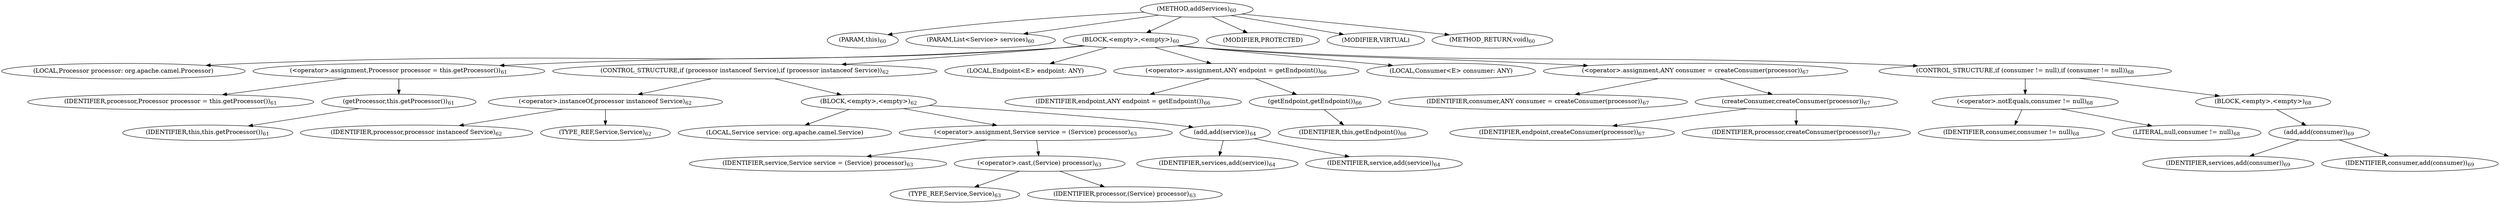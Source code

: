 digraph "addServices" {  
"72" [label = <(METHOD,addServices)<SUB>60</SUB>> ]
"11" [label = <(PARAM,this)<SUB>60</SUB>> ]
"73" [label = <(PARAM,List&lt;Service&gt; services)<SUB>60</SUB>> ]
"74" [label = <(BLOCK,&lt;empty&gt;,&lt;empty&gt;)<SUB>60</SUB>> ]
"75" [label = <(LOCAL,Processor processor: org.apache.camel.Processor)> ]
"76" [label = <(&lt;operator&gt;.assignment,Processor processor = this.getProcessor())<SUB>61</SUB>> ]
"77" [label = <(IDENTIFIER,processor,Processor processor = this.getProcessor())<SUB>61</SUB>> ]
"78" [label = <(getProcessor,this.getProcessor())<SUB>61</SUB>> ]
"10" [label = <(IDENTIFIER,this,this.getProcessor())<SUB>61</SUB>> ]
"79" [label = <(CONTROL_STRUCTURE,if (processor instanceof Service),if (processor instanceof Service))<SUB>62</SUB>> ]
"80" [label = <(&lt;operator&gt;.instanceOf,processor instanceof Service)<SUB>62</SUB>> ]
"81" [label = <(IDENTIFIER,processor,processor instanceof Service)<SUB>62</SUB>> ]
"82" [label = <(TYPE_REF,Service,Service)<SUB>62</SUB>> ]
"83" [label = <(BLOCK,&lt;empty&gt;,&lt;empty&gt;)<SUB>62</SUB>> ]
"84" [label = <(LOCAL,Service service: org.apache.camel.Service)> ]
"85" [label = <(&lt;operator&gt;.assignment,Service service = (Service) processor)<SUB>63</SUB>> ]
"86" [label = <(IDENTIFIER,service,Service service = (Service) processor)<SUB>63</SUB>> ]
"87" [label = <(&lt;operator&gt;.cast,(Service) processor)<SUB>63</SUB>> ]
"88" [label = <(TYPE_REF,Service,Service)<SUB>63</SUB>> ]
"89" [label = <(IDENTIFIER,processor,(Service) processor)<SUB>63</SUB>> ]
"90" [label = <(add,add(service))<SUB>64</SUB>> ]
"91" [label = <(IDENTIFIER,services,add(service))<SUB>64</SUB>> ]
"92" [label = <(IDENTIFIER,service,add(service))<SUB>64</SUB>> ]
"93" [label = <(LOCAL,Endpoint&lt;E&gt; endpoint: ANY)> ]
"94" [label = <(&lt;operator&gt;.assignment,ANY endpoint = getEndpoint())<SUB>66</SUB>> ]
"95" [label = <(IDENTIFIER,endpoint,ANY endpoint = getEndpoint())<SUB>66</SUB>> ]
"96" [label = <(getEndpoint,getEndpoint())<SUB>66</SUB>> ]
"12" [label = <(IDENTIFIER,this,getEndpoint())<SUB>66</SUB>> ]
"97" [label = <(LOCAL,Consumer&lt;E&gt; consumer: ANY)> ]
"98" [label = <(&lt;operator&gt;.assignment,ANY consumer = createConsumer(processor))<SUB>67</SUB>> ]
"99" [label = <(IDENTIFIER,consumer,ANY consumer = createConsumer(processor))<SUB>67</SUB>> ]
"100" [label = <(createConsumer,createConsumer(processor))<SUB>67</SUB>> ]
"101" [label = <(IDENTIFIER,endpoint,createConsumer(processor))<SUB>67</SUB>> ]
"102" [label = <(IDENTIFIER,processor,createConsumer(processor))<SUB>67</SUB>> ]
"103" [label = <(CONTROL_STRUCTURE,if (consumer != null),if (consumer != null))<SUB>68</SUB>> ]
"104" [label = <(&lt;operator&gt;.notEquals,consumer != null)<SUB>68</SUB>> ]
"105" [label = <(IDENTIFIER,consumer,consumer != null)<SUB>68</SUB>> ]
"106" [label = <(LITERAL,null,consumer != null)<SUB>68</SUB>> ]
"107" [label = <(BLOCK,&lt;empty&gt;,&lt;empty&gt;)<SUB>68</SUB>> ]
"108" [label = <(add,add(consumer))<SUB>69</SUB>> ]
"109" [label = <(IDENTIFIER,services,add(consumer))<SUB>69</SUB>> ]
"110" [label = <(IDENTIFIER,consumer,add(consumer))<SUB>69</SUB>> ]
"111" [label = <(MODIFIER,PROTECTED)> ]
"112" [label = <(MODIFIER,VIRTUAL)> ]
"113" [label = <(METHOD_RETURN,void)<SUB>60</SUB>> ]
  "72" -> "11" 
  "72" -> "73" 
  "72" -> "74" 
  "72" -> "111" 
  "72" -> "112" 
  "72" -> "113" 
  "74" -> "75" 
  "74" -> "76" 
  "74" -> "79" 
  "74" -> "93" 
  "74" -> "94" 
  "74" -> "97" 
  "74" -> "98" 
  "74" -> "103" 
  "76" -> "77" 
  "76" -> "78" 
  "78" -> "10" 
  "79" -> "80" 
  "79" -> "83" 
  "80" -> "81" 
  "80" -> "82" 
  "83" -> "84" 
  "83" -> "85" 
  "83" -> "90" 
  "85" -> "86" 
  "85" -> "87" 
  "87" -> "88" 
  "87" -> "89" 
  "90" -> "91" 
  "90" -> "92" 
  "94" -> "95" 
  "94" -> "96" 
  "96" -> "12" 
  "98" -> "99" 
  "98" -> "100" 
  "100" -> "101" 
  "100" -> "102" 
  "103" -> "104" 
  "103" -> "107" 
  "104" -> "105" 
  "104" -> "106" 
  "107" -> "108" 
  "108" -> "109" 
  "108" -> "110" 
}
